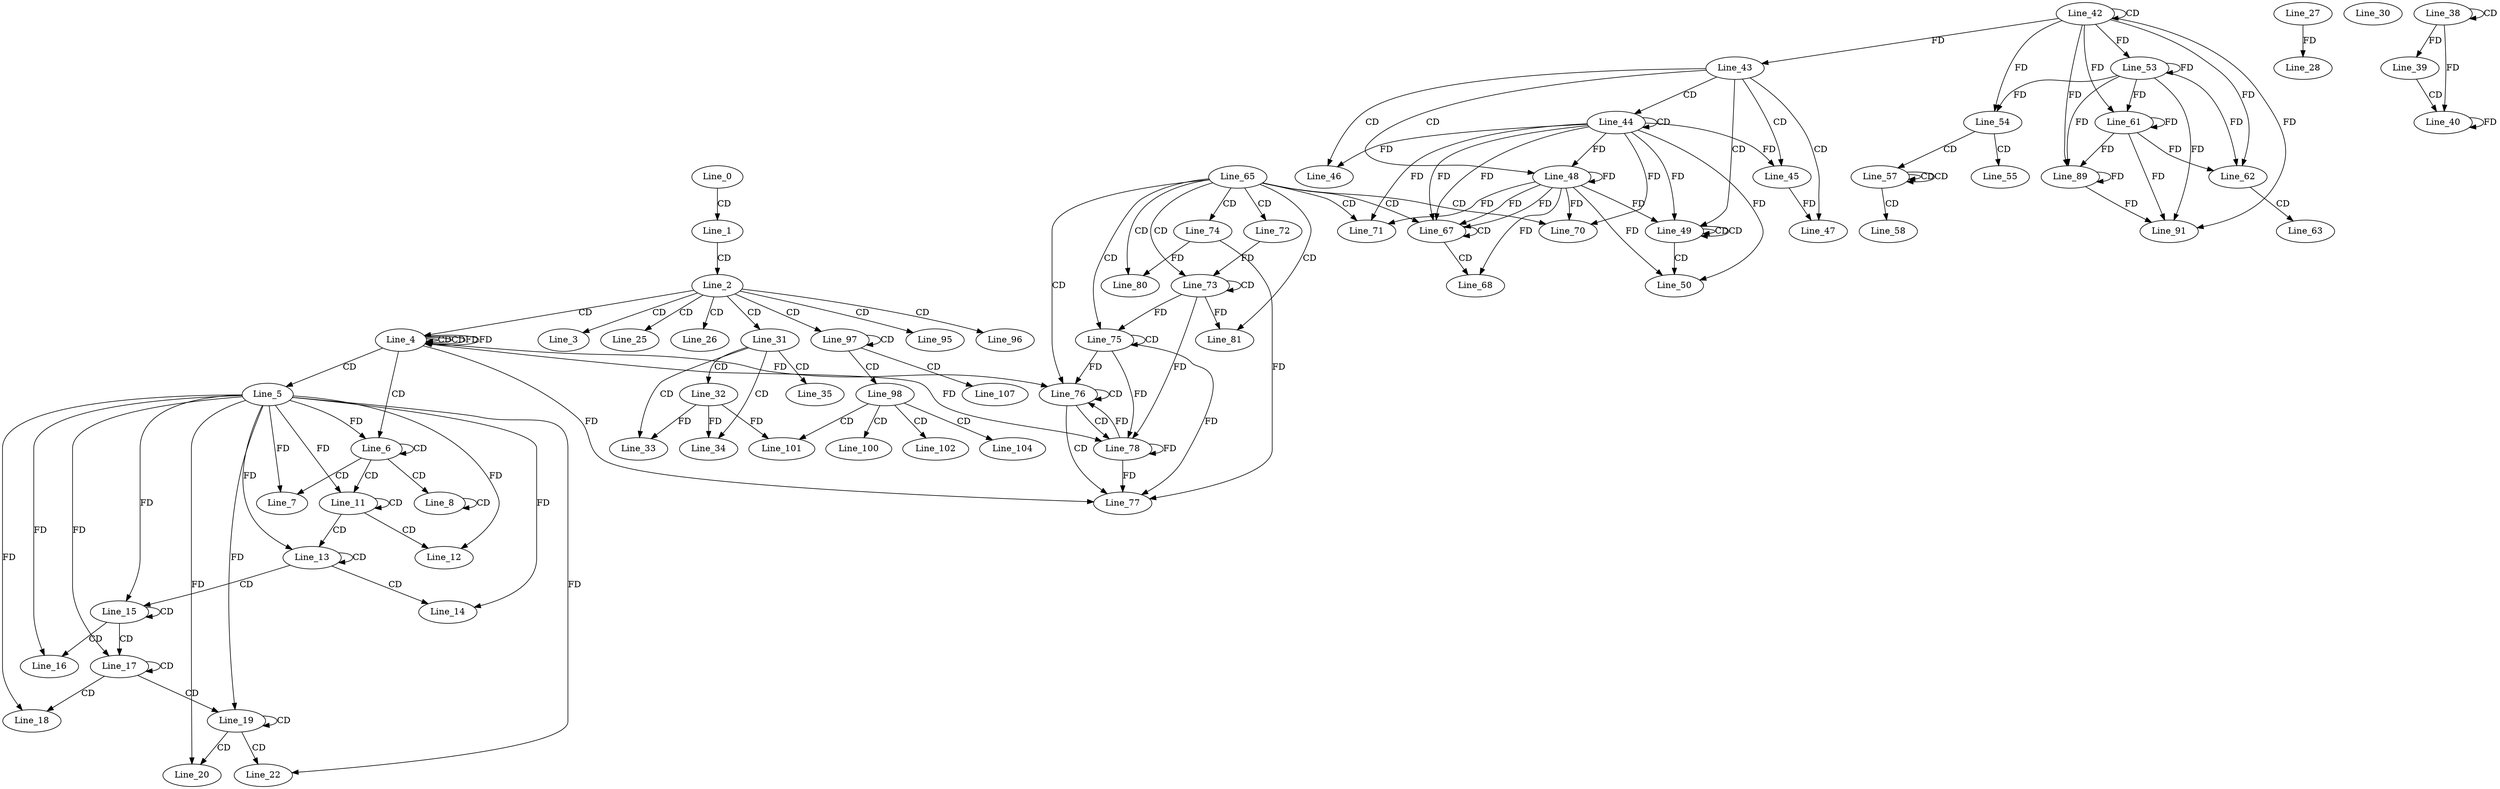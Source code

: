 digraph G {
  Line_0;
  Line_1;
  Line_2;
  Line_3;
  Line_4;
  Line_4;
  Line_4;
  Line_5;
  Line_6;
  Line_6;
  Line_6;
  Line_7;
  Line_7;
  Line_8;
  Line_8;
  Line_11;
  Line_11;
  Line_11;
  Line_12;
  Line_12;
  Line_13;
  Line_13;
  Line_13;
  Line_14;
  Line_14;
  Line_15;
  Line_15;
  Line_15;
  Line_16;
  Line_16;
  Line_17;
  Line_17;
  Line_17;
  Line_18;
  Line_18;
  Line_19;
  Line_19;
  Line_19;
  Line_20;
  Line_20;
  Line_22;
  Line_22;
  Line_25;
  Line_26;
  Line_27;
  Line_28;
  Line_30;
  Line_31;
  Line_32;
  Line_33;
  Line_34;
  Line_35;
  Line_38;
  Line_38;
  Line_39;
  Line_39;
  Line_40;
  Line_42;
  Line_42;
  Line_43;
  Line_43;
  Line_44;
  Line_44;
  Line_45;
  Line_45;
  Line_46;
  Line_47;
  Line_48;
  Line_49;
  Line_49;
  Line_49;
  Line_50;
  Line_53;
  Line_53;
  Line_54;
  Line_54;
  Line_55;
  Line_57;
  Line_57;
  Line_57;
  Line_58;
  Line_61;
  Line_61;
  Line_62;
  Line_62;
  Line_63;
  Line_65;
  Line_67;
  Line_67;
  Line_68;
  Line_70;
  Line_70;
  Line_71;
  Line_72;
  Line_73;
  Line_73;
  Line_74;
  Line_75;
  Line_75;
  Line_76;
  Line_77;
  Line_78;
  Line_78;
  Line_80;
  Line_81;
  Line_89;
  Line_91;
  Line_95;
  Line_96;
  Line_97;
  Line_97;
  Line_98;
  Line_100;
  Line_101;
  Line_102;
  Line_104;
  Line_107;
  Line_0 -> Line_1 [ label="CD" ];
  Line_1 -> Line_2 [ label="CD" ];
  Line_2 -> Line_3 [ label="CD" ];
  Line_2 -> Line_4 [ label="CD" ];
  Line_4 -> Line_4 [ label="CD" ];
  Line_4 -> Line_4 [ label="CD" ];
  Line_4 -> Line_4 [ label="FD" ];
  Line_4 -> Line_5 [ label="CD" ];
  Line_4 -> Line_6 [ label="CD" ];
  Line_6 -> Line_6 [ label="CD" ];
  Line_5 -> Line_6 [ label="FD" ];
  Line_6 -> Line_7 [ label="CD" ];
  Line_5 -> Line_7 [ label="FD" ];
  Line_6 -> Line_8 [ label="CD" ];
  Line_8 -> Line_8 [ label="CD" ];
  Line_6 -> Line_11 [ label="CD" ];
  Line_11 -> Line_11 [ label="CD" ];
  Line_5 -> Line_11 [ label="FD" ];
  Line_11 -> Line_12 [ label="CD" ];
  Line_5 -> Line_12 [ label="FD" ];
  Line_11 -> Line_13 [ label="CD" ];
  Line_13 -> Line_13 [ label="CD" ];
  Line_5 -> Line_13 [ label="FD" ];
  Line_13 -> Line_14 [ label="CD" ];
  Line_5 -> Line_14 [ label="FD" ];
  Line_13 -> Line_15 [ label="CD" ];
  Line_15 -> Line_15 [ label="CD" ];
  Line_5 -> Line_15 [ label="FD" ];
  Line_15 -> Line_16 [ label="CD" ];
  Line_5 -> Line_16 [ label="FD" ];
  Line_15 -> Line_17 [ label="CD" ];
  Line_17 -> Line_17 [ label="CD" ];
  Line_5 -> Line_17 [ label="FD" ];
  Line_17 -> Line_18 [ label="CD" ];
  Line_5 -> Line_18 [ label="FD" ];
  Line_17 -> Line_19 [ label="CD" ];
  Line_19 -> Line_19 [ label="CD" ];
  Line_5 -> Line_19 [ label="FD" ];
  Line_19 -> Line_20 [ label="CD" ];
  Line_5 -> Line_20 [ label="FD" ];
  Line_19 -> Line_22 [ label="CD" ];
  Line_5 -> Line_22 [ label="FD" ];
  Line_2 -> Line_25 [ label="CD" ];
  Line_2 -> Line_26 [ label="CD" ];
  Line_27 -> Line_28 [ label="FD" ];
  Line_2 -> Line_31 [ label="CD" ];
  Line_31 -> Line_32 [ label="CD" ];
  Line_31 -> Line_33 [ label="CD" ];
  Line_32 -> Line_33 [ label="FD" ];
  Line_31 -> Line_34 [ label="CD" ];
  Line_32 -> Line_34 [ label="FD" ];
  Line_31 -> Line_35 [ label="CD" ];
  Line_38 -> Line_38 [ label="CD" ];
  Line_38 -> Line_39 [ label="FD" ];
  Line_39 -> Line_40 [ label="CD" ];
  Line_38 -> Line_40 [ label="FD" ];
  Line_40 -> Line_40 [ label="FD" ];
  Line_42 -> Line_42 [ label="CD" ];
  Line_42 -> Line_43 [ label="FD" ];
  Line_43 -> Line_44 [ label="CD" ];
  Line_44 -> Line_44 [ label="CD" ];
  Line_43 -> Line_45 [ label="CD" ];
  Line_44 -> Line_45 [ label="FD" ];
  Line_43 -> Line_46 [ label="CD" ];
  Line_44 -> Line_46 [ label="FD" ];
  Line_43 -> Line_47 [ label="CD" ];
  Line_45 -> Line_47 [ label="FD" ];
  Line_43 -> Line_48 [ label="CD" ];
  Line_44 -> Line_48 [ label="FD" ];
  Line_48 -> Line_48 [ label="FD" ];
  Line_43 -> Line_49 [ label="CD" ];
  Line_49 -> Line_49 [ label="CD" ];
  Line_49 -> Line_49 [ label="CD" ];
  Line_44 -> Line_49 [ label="FD" ];
  Line_48 -> Line_49 [ label="FD" ];
  Line_49 -> Line_50 [ label="CD" ];
  Line_44 -> Line_50 [ label="FD" ];
  Line_48 -> Line_50 [ label="FD" ];
  Line_42 -> Line_53 [ label="FD" ];
  Line_53 -> Line_53 [ label="FD" ];
  Line_42 -> Line_54 [ label="FD" ];
  Line_53 -> Line_54 [ label="FD" ];
  Line_54 -> Line_55 [ label="CD" ];
  Line_54 -> Line_57 [ label="CD" ];
  Line_57 -> Line_57 [ label="CD" ];
  Line_57 -> Line_57 [ label="CD" ];
  Line_57 -> Line_58 [ label="CD" ];
  Line_42 -> Line_61 [ label="FD" ];
  Line_53 -> Line_61 [ label="FD" ];
  Line_61 -> Line_61 [ label="FD" ];
  Line_42 -> Line_62 [ label="FD" ];
  Line_53 -> Line_62 [ label="FD" ];
  Line_61 -> Line_62 [ label="FD" ];
  Line_62 -> Line_63 [ label="CD" ];
  Line_65 -> Line_67 [ label="CD" ];
  Line_44 -> Line_67 [ label="FD" ];
  Line_48 -> Line_67 [ label="FD" ];
  Line_67 -> Line_67 [ label="CD" ];
  Line_44 -> Line_67 [ label="FD" ];
  Line_48 -> Line_67 [ label="FD" ];
  Line_67 -> Line_68 [ label="CD" ];
  Line_48 -> Line_68 [ label="FD" ];
  Line_65 -> Line_70 [ label="CD" ];
  Line_44 -> Line_70 [ label="FD" ];
  Line_48 -> Line_70 [ label="FD" ];
  Line_65 -> Line_71 [ label="CD" ];
  Line_44 -> Line_71 [ label="FD" ];
  Line_48 -> Line_71 [ label="FD" ];
  Line_65 -> Line_72 [ label="CD" ];
  Line_65 -> Line_73 [ label="CD" ];
  Line_73 -> Line_73 [ label="CD" ];
  Line_72 -> Line_73 [ label="FD" ];
  Line_65 -> Line_74 [ label="CD" ];
  Line_65 -> Line_75 [ label="CD" ];
  Line_75 -> Line_75 [ label="CD" ];
  Line_73 -> Line_75 [ label="FD" ];
  Line_65 -> Line_76 [ label="CD" ];
  Line_76 -> Line_76 [ label="CD" ];
  Line_4 -> Line_76 [ label="FD" ];
  Line_75 -> Line_76 [ label="FD" ];
  Line_76 -> Line_77 [ label="CD" ];
  Line_74 -> Line_77 [ label="FD" ];
  Line_4 -> Line_77 [ label="FD" ];
  Line_75 -> Line_77 [ label="FD" ];
  Line_76 -> Line_78 [ label="CD" ];
  Line_78 -> Line_78 [ label="FD" ];
  Line_4 -> Line_78 [ label="FD" ];
  Line_75 -> Line_78 [ label="FD" ];
  Line_73 -> Line_78 [ label="FD" ];
  Line_65 -> Line_80 [ label="CD" ];
  Line_74 -> Line_80 [ label="FD" ];
  Line_65 -> Line_81 [ label="CD" ];
  Line_73 -> Line_81 [ label="FD" ];
  Line_42 -> Line_89 [ label="FD" ];
  Line_53 -> Line_89 [ label="FD" ];
  Line_61 -> Line_89 [ label="FD" ];
  Line_89 -> Line_89 [ label="FD" ];
  Line_42 -> Line_91 [ label="FD" ];
  Line_53 -> Line_91 [ label="FD" ];
  Line_61 -> Line_91 [ label="FD" ];
  Line_89 -> Line_91 [ label="FD" ];
  Line_2 -> Line_95 [ label="CD" ];
  Line_2 -> Line_96 [ label="CD" ];
  Line_2 -> Line_97 [ label="CD" ];
  Line_97 -> Line_97 [ label="CD" ];
  Line_97 -> Line_98 [ label="CD" ];
  Line_98 -> Line_100 [ label="CD" ];
  Line_98 -> Line_101 [ label="CD" ];
  Line_32 -> Line_101 [ label="FD" ];
  Line_98 -> Line_102 [ label="CD" ];
  Line_98 -> Line_104 [ label="CD" ];
  Line_97 -> Line_107 [ label="CD" ];
  Line_4 -> Line_4 [ label="FD" ];
  Line_78 -> Line_76 [ label="FD" ];
  Line_78 -> Line_77 [ label="FD" ];
}
